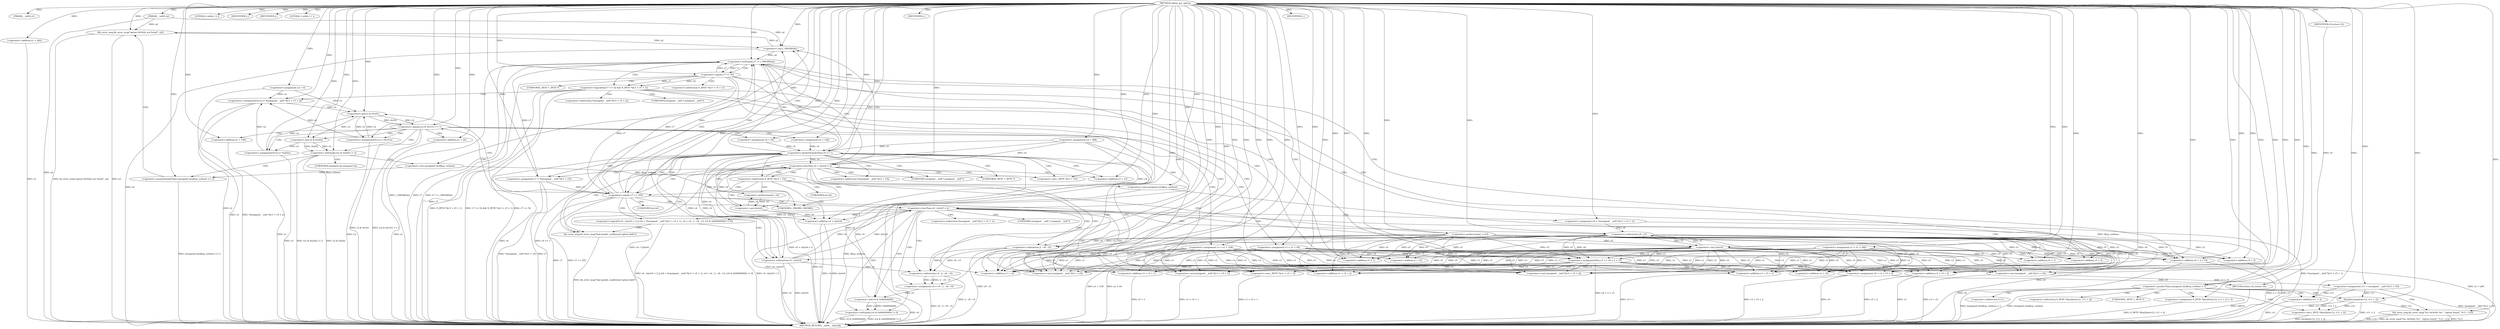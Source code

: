 digraph udhcp_get_option {  
"1000111" [label = "(METHOD,udhcp_get_option)" ]
"1000351" [label = "(METHOD_RETURN,__int64 __fastcall)" ]
"1000112" [label = "(PARAM,__int64 a1)" ]
"1000113" [label = "(PARAM,__int64 a2)" ]
"1000125" [label = "(<operator>.assignment,v2 = 0)" ]
"1000128" [label = "(<operator>.assignment,v3 = a1 + 240)" ]
"1000130" [label = "(<operator>.addition,a1 + 240)" ]
"1000133" [label = "(<operator>.assignment,v4 = 388)" ]
"1000137" [label = "(LITERAL,2,while ( 2 ))" ]
"1000139" [label = "(IDENTIFIER,L,)" ]
"1000140" [label = "(IDENTIFIER,L,)" ]
"1000142" [label = "(LITERAL,1,while ( 1 ))" ]
"1000144" [label = "(<operator>.assignment,v7 = *(unsigned __int8 *)(v3 + v5))" ]
"1000147" [label = "(<operator>.cast,(unsigned __int8 *)(v3 + v5))" ]
"1000149" [label = "(<operator>.addition,v3 + v5)" ]
"1000154" [label = "(<operator>.cast,(_BYTE *)(v3 + v5))" ]
"1000156" [label = "(<operator>.addition,v3 + v5)" ]
"1000160" [label = "(<operator>.preDecrement,--v6)" ]
"1000162" [label = "(<operator>.preIncrement,++v5)" ]
"1000165" [label = "(<operator>.lessThan,v4 + (int)v6 < 2)" ]
"1000166" [label = "(<operator>.addition,v4 + (int)v6)" ]
"1000168" [label = "(<operator>.cast,(int)v6)" ]
"1000174" [label = "(<operator>.equals,v7 == 255)" ]
"1000179" [label = "(<operator>.equals,(v2 & 0x101) == 1)" ]
"1000180" [label = "(<operator>.and,v2 & 0x101)" ]
"1000185" [label = "(<operators>.assignmentOr,v2 |= 0x101u)" ]
"1000188" [label = "(<operator>.assignment,v4 = 128)" ]
"1000191" [label = "(<operator>.assignment,v3 = a1 + 108)" ]
"1000193" [label = "(<operator>.addition,a1 + 108)" ]
"1000199" [label = "(<operator>.notEquals,(v2 & 0x202) != 2)" ]
"1000200" [label = "(<operator>.and,v2 & 0x202)" ]
"1000206" [label = "(<operator>.greaterEqualsThan,(unsigned int)dhcp_verbose >= 3)" ]
"1000207" [label = "(<operator>.cast,(unsigned int)dhcp_verbose)" ]
"1000211" [label = "(bb_error_msg,bb_error_msg(\"option 0x%02x not found\", a2))" ]
"1000214" [label = "(IDENTIFIER,L,)" ]
"1000215" [label = "(<operators>.assignmentOr,v2 |= 0x202u)" ]
"1000218" [label = "(<operator>.assignment,v4 = 64)" ]
"1000221" [label = "(<operator>.assignment,v3 = a1 + 44)" ]
"1000223" [label = "(<operator>.addition,a1 + 44)" ]
"1000228" [label = "(<operator>.logicalOr,v4 - (int)v5 < 2 || (v8 = *(unsigned __int8 *)(v3 + v5 + 1), v4 = v4 - 2 - v8 - v5, (v4 & 0x80000000) != 0))" ]
"1000229" [label = "(<operator>.lessThan,v4 - (int)v5 < 2)" ]
"1000230" [label = "(<operator>.subtraction,v4 - (int)v5)" ]
"1000232" [label = "(<operator>.cast,(int)v5)" ]
"1000237" [label = "(<operator>.assignment,v8 = *(unsigned __int8 *)(v3 + v5 + 1))" ]
"1000240" [label = "(<operator>.cast,(unsigned __int8 *)(v3 + v5 + 1))" ]
"1000242" [label = "(<operator>.addition,v3 + v5 + 1)" ]
"1000244" [label = "(<operator>.addition,v5 + 1)" ]
"1000248" [label = "(<operator>.assignment,v4 = v4 - 2 - v8 - v5)" ]
"1000250" [label = "(<operator>.subtraction,v4 - 2 - v8 - v5)" ]
"1000252" [label = "(<operator>.subtraction,2 - v8 - v5)" ]
"1000254" [label = "(<operator>.subtraction,v8 - v5)" ]
"1000257" [label = "(<operator>.notEquals,(v4 & 0x80000000) != 0)" ]
"1000258" [label = "(<operator>.and,v4 & 0x80000000)" ]
"1000264" [label = "(bb_error_msg,bb_error_msg(\"bad packet, malformed option field\"))" ]
"1000266" [label = "(IDENTIFIER,L,)" ]
"1000268" [label = "(<operator>.notEquals,v7 != (_DWORD)a2)" ]
"1000270" [label = "(<operator>.cast,(_DWORD)a2)" ]
"1000275" [label = "(<operator>.logicalAnd,v7 == 52 && *(_BYTE *)(v3 + v5 + 1))" ]
"1000276" [label = "(<operator>.equals,v7 == 52)" ]
"1000280" [label = "(<operator>.cast,(_BYTE *)(v3 + v5 + 1))" ]
"1000282" [label = "(<operator>.addition,v3 + v5 + 1)" ]
"1000284" [label = "(<operator>.addition,v5 + 1)" ]
"1000287" [label = "(<operators>.assignmentOr,v2 |= *(unsigned __int8 *)(v3 + v5 + 2))" ]
"1000290" [label = "(<operator>.cast,(unsigned __int8 *)(v3 + v5 + 2))" ]
"1000292" [label = "(<operator>.addition,v3 + v5 + 2)" ]
"1000294" [label = "(<operator>.addition,v5 + 2)" ]
"1000297" [label = "(<operator>.assignmentPlus,v3 += v8 + 2 + v5)" ]
"1000299" [label = "(<operator>.addition,v8 + 2 + v5)" ]
"1000301" [label = "(<operator>.addition,2 + v5)" ]
"1000306" [label = "(<operator>.greaterEqualsThan,v4 >= 1)" ]
"1000312" [label = "(<operator>.assignment,v11 = (unsigned __int8 *)(v3 + v5))" ]
"1000314" [label = "(<operator>.cast,(unsigned __int8 *)(v3 + v5))" ]
"1000316" [label = "(<operator>.addition,v3 + v5)" ]
"1000319" [label = "(<operator>.assignment,v9 = v3 + v5 + 2)" ]
"1000321" [label = "(<operator>.addition,v3 + v5 + 2)" ]
"1000323" [label = "(<operator>.addition,v5 + 2)" ]
"1000327" [label = "(<operator>.greaterThan,(unsigned int)dhcp_verbose > 1)" ]
"1000328" [label = "(<operator>.cast,(unsigned int)dhcp_verbose)" ]
"1000333" [label = "(<operator>.assignment,*(_BYTE *)bin2hex(v12, v11 + 2) = 0)" ]
"1000335" [label = "(<operator>.cast,(_BYTE *)bin2hex(v12, v11 + 2))" ]
"1000337" [label = "(bin2hex,bin2hex(v12, v11 + 2))" ]
"1000339" [label = "(<operator>.addition,v11 + 2)" ]
"1000343" [label = "(bb_error_msg,bb_error_msg(\"%s: 0x%02x %s\", \"option found\", *v11, v12))" ]
"1000349" [label = "(RETURN,return v9;,return v9;)" ]
"1000350" [label = "(IDENTIFIER,v9,return v9;)" ]
"1000146" [label = "(<operator>.indirection,*(unsigned __int8 *)(v3 + v5))" ]
"1000148" [label = "(UNKNOWN,unsigned __int8 *,unsigned __int8 *)" ]
"1000153" [label = "(<operator>.indirection,*(_BYTE *)(v3 + v5))" ]
"1000155" [label = "(UNKNOWN,_BYTE *,_BYTE *)" ]
"1000169" [label = "(UNKNOWN,int,int)" ]
"1000208" [label = "(UNKNOWN,unsigned int,unsigned int)" ]
"1000233" [label = "(UNKNOWN,int,int)" ]
"1000239" [label = "(<operator>.indirection,*(unsigned __int8 *)(v3 + v5 + 1))" ]
"1000241" [label = "(UNKNOWN,unsigned __int8 *,unsigned __int8 *)" ]
"1000271" [label = "(UNKNOWN,_DWORD,_DWORD)" ]
"1000279" [label = "(<operator>.indirection,*(_BYTE *)(v3 + v5 + 1))" ]
"1000281" [label = "(UNKNOWN,_BYTE *,_BYTE *)" ]
"1000289" [label = "(<operator>.indirection,*(unsigned __int8 *)(v3 + v5 + 2))" ]
"1000291" [label = "(UNKNOWN,unsigned __int8 *,unsigned __int8 *)" ]
"1000334" [label = "(<operator>.indirection,*(_BYTE *)bin2hex(v12, v11 + 2))" ]
"1000336" [label = "(UNKNOWN,_BYTE *,_BYTE *)" ]
"1000346" [label = "(<operator>.indirection,*v11)" ]
  "1000349" -> "1000351"  [ label = "DDG: <RET>"] 
  "1000299" -> "1000351"  [ label = "DDG: 2 + v5"] 
  "1000280" -> "1000351"  [ label = "DDG: v3 + v5 + 1"] 
  "1000343" -> "1000351"  [ label = "DDG: *v11"] 
  "1000228" -> "1000351"  [ label = "DDG: v4 - (int)v5 < 2 || (v8 = *(unsigned __int8 *)(v3 + v5 + 1), v4 = v4 - 2 - v8 - v5, (v4 & 0x80000000) != 0)"] 
  "1000287" -> "1000351"  [ label = "DDG: *(unsigned __int8 *)(v3 + v5 + 2)"] 
  "1000327" -> "1000351"  [ label = "DDG: (unsigned int)dhcp_verbose > 1"] 
  "1000166" -> "1000351"  [ label = "DDG: v4"] 
  "1000193" -> "1000351"  [ label = "DDG: a1"] 
  "1000199" -> "1000351"  [ label = "DDG: v2 & 0x202"] 
  "1000343" -> "1000351"  [ label = "DDG: v12"] 
  "1000113" -> "1000351"  [ label = "DDG: a2"] 
  "1000314" -> "1000351"  [ label = "DDG: v3 + v5"] 
  "1000306" -> "1000351"  [ label = "DDG: v4"] 
  "1000321" -> "1000351"  [ label = "DDG: v3"] 
  "1000199" -> "1000351"  [ label = "DDG: (v2 & 0x202) != 2"] 
  "1000221" -> "1000351"  [ label = "DDG: a1 + 44"] 
  "1000237" -> "1000351"  [ label = "DDG: *(unsigned __int8 *)(v3 + v5 + 1)"] 
  "1000165" -> "1000351"  [ label = "DDG: v4 + (int)v6"] 
  "1000242" -> "1000351"  [ label = "DDG: v5 + 1"] 
  "1000328" -> "1000351"  [ label = "DDG: dhcp_verbose"] 
  "1000258" -> "1000351"  [ label = "DDG: v4"] 
  "1000174" -> "1000351"  [ label = "DDG: v7 == 255"] 
  "1000319" -> "1000351"  [ label = "DDG: v3 + v5 + 2"] 
  "1000268" -> "1000351"  [ label = "DDG: v7"] 
  "1000335" -> "1000351"  [ label = "DDG: bin2hex(v12, v11 + 2)"] 
  "1000257" -> "1000351"  [ label = "DDG: v4 & 0x80000000"] 
  "1000211" -> "1000351"  [ label = "DDG: a2"] 
  "1000312" -> "1000351"  [ label = "DDG: v11"] 
  "1000333" -> "1000351"  [ label = "DDG: *(_BYTE *)bin2hex(v12, v11 + 2)"] 
  "1000229" -> "1000351"  [ label = "DDG: v4 - (int)v5"] 
  "1000211" -> "1000351"  [ label = "DDG: bb_error_msg(\"option 0x%02x not found\", a2)"] 
  "1000321" -> "1000351"  [ label = "DDG: v5 + 2"] 
  "1000228" -> "1000351"  [ label = "DDG: v4 - (int)v5 < 2"] 
  "1000133" -> "1000351"  [ label = "DDG: v4"] 
  "1000128" -> "1000351"  [ label = "DDG: a1 + 240"] 
  "1000270" -> "1000351"  [ label = "DDG: a2"] 
  "1000319" -> "1000351"  [ label = "DDG: v9"] 
  "1000268" -> "1000351"  [ label = "DDG: (_DWORD)a2"] 
  "1000248" -> "1000351"  [ label = "DDG: v4 - 2 - v8 - v5"] 
  "1000268" -> "1000351"  [ label = "DDG: v7 != (_DWORD)a2"] 
  "1000223" -> "1000351"  [ label = "DDG: a1"] 
  "1000179" -> "1000351"  [ label = "DDG: v2 & 0x101"] 
  "1000276" -> "1000351"  [ label = "DDG: v7"] 
  "1000287" -> "1000351"  [ label = "DDG: v2"] 
  "1000230" -> "1000351"  [ label = "DDG: (int)v5"] 
  "1000254" -> "1000351"  [ label = "DDG: v8"] 
  "1000191" -> "1000351"  [ label = "DDG: a1 + 108"] 
  "1000275" -> "1000351"  [ label = "DDG: *(_BYTE *)(v3 + v5 + 1)"] 
  "1000130" -> "1000351"  [ label = "DDG: a1"] 
  "1000312" -> "1000351"  [ label = "DDG: (unsigned __int8 *)(v3 + v5)"] 
  "1000275" -> "1000351"  [ label = "DDG: v7 == 52 && *(_BYTE *)(v3 + v5 + 1)"] 
  "1000343" -> "1000351"  [ label = "DDG: bb_error_msg(\"%s: 0x%02x %s\", \"option found\", *v11, v12)"] 
  "1000250" -> "1000351"  [ label = "DDG: 2 - v8 - v5"] 
  "1000168" -> "1000351"  [ label = "DDG: v6"] 
  "1000230" -> "1000351"  [ label = "DDG: v4"] 
  "1000257" -> "1000351"  [ label = "DDG: (v4 & 0x80000000) != 0"] 
  "1000125" -> "1000351"  [ label = "DDG: v2"] 
  "1000306" -> "1000351"  [ label = "DDG: v4 >= 1"] 
  "1000206" -> "1000351"  [ label = "DDG: (unsigned int)dhcp_verbose >= 3"] 
  "1000327" -> "1000351"  [ label = "DDG: (unsigned int)dhcp_verbose"] 
  "1000299" -> "1000351"  [ label = "DDG: v8"] 
  "1000240" -> "1000351"  [ label = "DDG: v3 + v5 + 1"] 
  "1000179" -> "1000351"  [ label = "DDG: (v2 & 0x101) == 1"] 
  "1000297" -> "1000351"  [ label = "DDG: v8 + 2 + v5"] 
  "1000337" -> "1000351"  [ label = "DDG: v11 + 2"] 
  "1000264" -> "1000351"  [ label = "DDG: bb_error_msg(\"bad packet, malformed option field\")"] 
  "1000144" -> "1000351"  [ label = "DDG: v7"] 
  "1000215" -> "1000351"  [ label = "DDG: v2"] 
  "1000282" -> "1000351"  [ label = "DDG: v5 + 1"] 
  "1000339" -> "1000351"  [ label = "DDG: v11"] 
  "1000252" -> "1000351"  [ label = "DDG: v8 - v5"] 
  "1000174" -> "1000351"  [ label = "DDG: v7"] 
  "1000275" -> "1000351"  [ label = "DDG: v7 == 52"] 
  "1000144" -> "1000351"  [ label = "DDG: *(unsigned __int8 *)(v3 + v5)"] 
  "1000323" -> "1000351"  [ label = "DDG: v5"] 
  "1000166" -> "1000351"  [ label = "DDG: (int)v6"] 
  "1000165" -> "1000351"  [ label = "DDG: v4 + (int)v6 < 2"] 
  "1000185" -> "1000351"  [ label = "DDG: v2"] 
  "1000111" -> "1000112"  [ label = "DDG: "] 
  "1000111" -> "1000113"  [ label = "DDG: "] 
  "1000111" -> "1000125"  [ label = "DDG: "] 
  "1000111" -> "1000128"  [ label = "DDG: "] 
  "1000111" -> "1000130"  [ label = "DDG: "] 
  "1000111" -> "1000133"  [ label = "DDG: "] 
  "1000111" -> "1000137"  [ label = "DDG: "] 
  "1000111" -> "1000139"  [ label = "DDG: "] 
  "1000111" -> "1000140"  [ label = "DDG: "] 
  "1000111" -> "1000142"  [ label = "DDG: "] 
  "1000111" -> "1000144"  [ label = "DDG: "] 
  "1000297" -> "1000147"  [ label = "DDG: v3"] 
  "1000221" -> "1000147"  [ label = "DDG: v3"] 
  "1000191" -> "1000147"  [ label = "DDG: v3"] 
  "1000128" -> "1000147"  [ label = "DDG: v3"] 
  "1000111" -> "1000147"  [ label = "DDG: "] 
  "1000162" -> "1000147"  [ label = "DDG: v5"] 
  "1000232" -> "1000147"  [ label = "DDG: v5"] 
  "1000254" -> "1000147"  [ label = "DDG: v5"] 
  "1000297" -> "1000149"  [ label = "DDG: v3"] 
  "1000221" -> "1000149"  [ label = "DDG: v3"] 
  "1000191" -> "1000149"  [ label = "DDG: v3"] 
  "1000128" -> "1000149"  [ label = "DDG: v3"] 
  "1000111" -> "1000149"  [ label = "DDG: "] 
  "1000162" -> "1000149"  [ label = "DDG: v5"] 
  "1000232" -> "1000149"  [ label = "DDG: v5"] 
  "1000254" -> "1000149"  [ label = "DDG: v5"] 
  "1000111" -> "1000154"  [ label = "DDG: "] 
  "1000111" -> "1000156"  [ label = "DDG: "] 
  "1000168" -> "1000160"  [ label = "DDG: v6"] 
  "1000111" -> "1000160"  [ label = "DDG: "] 
  "1000111" -> "1000162"  [ label = "DDG: "] 
  "1000306" -> "1000165"  [ label = "DDG: v4"] 
  "1000133" -> "1000165"  [ label = "DDG: v4"] 
  "1000111" -> "1000165"  [ label = "DDG: "] 
  "1000168" -> "1000165"  [ label = "DDG: v6"] 
  "1000306" -> "1000166"  [ label = "DDG: v4"] 
  "1000133" -> "1000166"  [ label = "DDG: v4"] 
  "1000111" -> "1000166"  [ label = "DDG: "] 
  "1000168" -> "1000166"  [ label = "DDG: v6"] 
  "1000160" -> "1000168"  [ label = "DDG: v6"] 
  "1000111" -> "1000168"  [ label = "DDG: "] 
  "1000276" -> "1000174"  [ label = "DDG: v7"] 
  "1000144" -> "1000174"  [ label = "DDG: v7"] 
  "1000111" -> "1000174"  [ label = "DDG: "] 
  "1000180" -> "1000179"  [ label = "DDG: v2"] 
  "1000180" -> "1000179"  [ label = "DDG: 0x101"] 
  "1000287" -> "1000180"  [ label = "DDG: v2"] 
  "1000125" -> "1000180"  [ label = "DDG: v2"] 
  "1000215" -> "1000180"  [ label = "DDG: v2"] 
  "1000185" -> "1000180"  [ label = "DDG: v2"] 
  "1000111" -> "1000180"  [ label = "DDG: "] 
  "1000111" -> "1000179"  [ label = "DDG: "] 
  "1000111" -> "1000185"  [ label = "DDG: "] 
  "1000180" -> "1000185"  [ label = "DDG: v2"] 
  "1000111" -> "1000188"  [ label = "DDG: "] 
  "1000111" -> "1000191"  [ label = "DDG: "] 
  "1000111" -> "1000193"  [ label = "DDG: "] 
  "1000200" -> "1000199"  [ label = "DDG: v2"] 
  "1000200" -> "1000199"  [ label = "DDG: 0x202"] 
  "1000180" -> "1000200"  [ label = "DDG: v2"] 
  "1000111" -> "1000200"  [ label = "DDG: "] 
  "1000111" -> "1000199"  [ label = "DDG: "] 
  "1000207" -> "1000206"  [ label = "DDG: dhcp_verbose"] 
  "1000111" -> "1000207"  [ label = "DDG: "] 
  "1000111" -> "1000206"  [ label = "DDG: "] 
  "1000111" -> "1000211"  [ label = "DDG: "] 
  "1000270" -> "1000211"  [ label = "DDG: a2"] 
  "1000113" -> "1000211"  [ label = "DDG: a2"] 
  "1000111" -> "1000214"  [ label = "DDG: "] 
  "1000111" -> "1000215"  [ label = "DDG: "] 
  "1000200" -> "1000215"  [ label = "DDG: v2"] 
  "1000111" -> "1000218"  [ label = "DDG: "] 
  "1000111" -> "1000221"  [ label = "DDG: "] 
  "1000111" -> "1000223"  [ label = "DDG: "] 
  "1000229" -> "1000228"  [ label = "DDG: v4 - (int)v5"] 
  "1000229" -> "1000228"  [ label = "DDG: 2"] 
  "1000230" -> "1000229"  [ label = "DDG: v4"] 
  "1000230" -> "1000229"  [ label = "DDG: (int)v5"] 
  "1000306" -> "1000230"  [ label = "DDG: v4"] 
  "1000133" -> "1000230"  [ label = "DDG: v4"] 
  "1000111" -> "1000230"  [ label = "DDG: "] 
  "1000232" -> "1000230"  [ label = "DDG: v5"] 
  "1000162" -> "1000232"  [ label = "DDG: v5"] 
  "1000111" -> "1000232"  [ label = "DDG: "] 
  "1000254" -> "1000232"  [ label = "DDG: v5"] 
  "1000111" -> "1000229"  [ label = "DDG: "] 
  "1000111" -> "1000237"  [ label = "DDG: "] 
  "1000297" -> "1000240"  [ label = "DDG: v3"] 
  "1000221" -> "1000240"  [ label = "DDG: v3"] 
  "1000191" -> "1000240"  [ label = "DDG: v3"] 
  "1000128" -> "1000240"  [ label = "DDG: v3"] 
  "1000111" -> "1000240"  [ label = "DDG: "] 
  "1000232" -> "1000240"  [ label = "DDG: v5"] 
  "1000297" -> "1000242"  [ label = "DDG: v3"] 
  "1000221" -> "1000242"  [ label = "DDG: v3"] 
  "1000191" -> "1000242"  [ label = "DDG: v3"] 
  "1000128" -> "1000242"  [ label = "DDG: v3"] 
  "1000111" -> "1000242"  [ label = "DDG: "] 
  "1000232" -> "1000242"  [ label = "DDG: v5"] 
  "1000232" -> "1000244"  [ label = "DDG: v5"] 
  "1000111" -> "1000244"  [ label = "DDG: "] 
  "1000250" -> "1000248"  [ label = "DDG: v4"] 
  "1000250" -> "1000248"  [ label = "DDG: 2 - v8 - v5"] 
  "1000111" -> "1000248"  [ label = "DDG: "] 
  "1000230" -> "1000250"  [ label = "DDG: v4"] 
  "1000111" -> "1000250"  [ label = "DDG: "] 
  "1000252" -> "1000250"  [ label = "DDG: 2"] 
  "1000252" -> "1000250"  [ label = "DDG: v8 - v5"] 
  "1000111" -> "1000252"  [ label = "DDG: "] 
  "1000254" -> "1000252"  [ label = "DDG: v8"] 
  "1000254" -> "1000252"  [ label = "DDG: v5"] 
  "1000237" -> "1000254"  [ label = "DDG: v8"] 
  "1000111" -> "1000254"  [ label = "DDG: "] 
  "1000232" -> "1000254"  [ label = "DDG: v5"] 
  "1000258" -> "1000257"  [ label = "DDG: v4"] 
  "1000258" -> "1000257"  [ label = "DDG: 0x80000000"] 
  "1000248" -> "1000258"  [ label = "DDG: v4"] 
  "1000111" -> "1000258"  [ label = "DDG: "] 
  "1000111" -> "1000257"  [ label = "DDG: "] 
  "1000111" -> "1000264"  [ label = "DDG: "] 
  "1000111" -> "1000266"  [ label = "DDG: "] 
  "1000276" -> "1000268"  [ label = "DDG: v7"] 
  "1000144" -> "1000268"  [ label = "DDG: v7"] 
  "1000174" -> "1000268"  [ label = "DDG: v7"] 
  "1000111" -> "1000268"  [ label = "DDG: "] 
  "1000270" -> "1000268"  [ label = "DDG: a2"] 
  "1000211" -> "1000270"  [ label = "DDG: a2"] 
  "1000113" -> "1000270"  [ label = "DDG: a2"] 
  "1000111" -> "1000270"  [ label = "DDG: "] 
  "1000276" -> "1000275"  [ label = "DDG: v7"] 
  "1000276" -> "1000275"  [ label = "DDG: 52"] 
  "1000268" -> "1000276"  [ label = "DDG: v7"] 
  "1000111" -> "1000276"  [ label = "DDG: "] 
  "1000297" -> "1000280"  [ label = "DDG: v3"] 
  "1000221" -> "1000280"  [ label = "DDG: v3"] 
  "1000191" -> "1000280"  [ label = "DDG: v3"] 
  "1000128" -> "1000280"  [ label = "DDG: v3"] 
  "1000111" -> "1000280"  [ label = "DDG: "] 
  "1000162" -> "1000280"  [ label = "DDG: v5"] 
  "1000232" -> "1000280"  [ label = "DDG: v5"] 
  "1000254" -> "1000280"  [ label = "DDG: v5"] 
  "1000297" -> "1000282"  [ label = "DDG: v3"] 
  "1000221" -> "1000282"  [ label = "DDG: v3"] 
  "1000191" -> "1000282"  [ label = "DDG: v3"] 
  "1000128" -> "1000282"  [ label = "DDG: v3"] 
  "1000111" -> "1000282"  [ label = "DDG: "] 
  "1000162" -> "1000282"  [ label = "DDG: v5"] 
  "1000232" -> "1000282"  [ label = "DDG: v5"] 
  "1000254" -> "1000282"  [ label = "DDG: v5"] 
  "1000162" -> "1000284"  [ label = "DDG: v5"] 
  "1000232" -> "1000284"  [ label = "DDG: v5"] 
  "1000254" -> "1000284"  [ label = "DDG: v5"] 
  "1000111" -> "1000284"  [ label = "DDG: "] 
  "1000125" -> "1000287"  [ label = "DDG: v2"] 
  "1000215" -> "1000287"  [ label = "DDG: v2"] 
  "1000185" -> "1000287"  [ label = "DDG: v2"] 
  "1000111" -> "1000287"  [ label = "DDG: "] 
  "1000221" -> "1000290"  [ label = "DDG: v3"] 
  "1000191" -> "1000290"  [ label = "DDG: v3"] 
  "1000128" -> "1000290"  [ label = "DDG: v3"] 
  "1000297" -> "1000290"  [ label = "DDG: v3"] 
  "1000111" -> "1000290"  [ label = "DDG: "] 
  "1000162" -> "1000290"  [ label = "DDG: v5"] 
  "1000232" -> "1000290"  [ label = "DDG: v5"] 
  "1000254" -> "1000290"  [ label = "DDG: v5"] 
  "1000221" -> "1000292"  [ label = "DDG: v3"] 
  "1000191" -> "1000292"  [ label = "DDG: v3"] 
  "1000128" -> "1000292"  [ label = "DDG: v3"] 
  "1000297" -> "1000292"  [ label = "DDG: v3"] 
  "1000111" -> "1000292"  [ label = "DDG: "] 
  "1000162" -> "1000292"  [ label = "DDG: v5"] 
  "1000232" -> "1000292"  [ label = "DDG: v5"] 
  "1000254" -> "1000292"  [ label = "DDG: v5"] 
  "1000162" -> "1000294"  [ label = "DDG: v5"] 
  "1000232" -> "1000294"  [ label = "DDG: v5"] 
  "1000254" -> "1000294"  [ label = "DDG: v5"] 
  "1000111" -> "1000294"  [ label = "DDG: "] 
  "1000254" -> "1000297"  [ label = "DDG: v8"] 
  "1000111" -> "1000297"  [ label = "DDG: "] 
  "1000162" -> "1000297"  [ label = "DDG: v5"] 
  "1000232" -> "1000297"  [ label = "DDG: v5"] 
  "1000254" -> "1000297"  [ label = "DDG: v5"] 
  "1000221" -> "1000297"  [ label = "DDG: v3"] 
  "1000191" -> "1000297"  [ label = "DDG: v3"] 
  "1000128" -> "1000297"  [ label = "DDG: v3"] 
  "1000254" -> "1000299"  [ label = "DDG: v8"] 
  "1000111" -> "1000299"  [ label = "DDG: "] 
  "1000162" -> "1000299"  [ label = "DDG: v5"] 
  "1000232" -> "1000299"  [ label = "DDG: v5"] 
  "1000254" -> "1000299"  [ label = "DDG: v5"] 
  "1000111" -> "1000301"  [ label = "DDG: "] 
  "1000162" -> "1000301"  [ label = "DDG: v5"] 
  "1000232" -> "1000301"  [ label = "DDG: v5"] 
  "1000254" -> "1000301"  [ label = "DDG: v5"] 
  "1000230" -> "1000306"  [ label = "DDG: v4"] 
  "1000218" -> "1000306"  [ label = "DDG: v4"] 
  "1000188" -> "1000306"  [ label = "DDG: v4"] 
  "1000258" -> "1000306"  [ label = "DDG: v4"] 
  "1000111" -> "1000306"  [ label = "DDG: "] 
  "1000133" -> "1000306"  [ label = "DDG: v4"] 
  "1000314" -> "1000312"  [ label = "DDG: v3 + v5"] 
  "1000111" -> "1000312"  [ label = "DDG: "] 
  "1000297" -> "1000314"  [ label = "DDG: v3"] 
  "1000221" -> "1000314"  [ label = "DDG: v3"] 
  "1000191" -> "1000314"  [ label = "DDG: v3"] 
  "1000128" -> "1000314"  [ label = "DDG: v3"] 
  "1000111" -> "1000314"  [ label = "DDG: "] 
  "1000162" -> "1000314"  [ label = "DDG: v5"] 
  "1000232" -> "1000314"  [ label = "DDG: v5"] 
  "1000254" -> "1000314"  [ label = "DDG: v5"] 
  "1000297" -> "1000316"  [ label = "DDG: v3"] 
  "1000221" -> "1000316"  [ label = "DDG: v3"] 
  "1000191" -> "1000316"  [ label = "DDG: v3"] 
  "1000128" -> "1000316"  [ label = "DDG: v3"] 
  "1000111" -> "1000316"  [ label = "DDG: "] 
  "1000162" -> "1000316"  [ label = "DDG: v5"] 
  "1000232" -> "1000316"  [ label = "DDG: v5"] 
  "1000254" -> "1000316"  [ label = "DDG: v5"] 
  "1000111" -> "1000319"  [ label = "DDG: "] 
  "1000297" -> "1000319"  [ label = "DDG: v3"] 
  "1000221" -> "1000319"  [ label = "DDG: v3"] 
  "1000191" -> "1000319"  [ label = "DDG: v3"] 
  "1000128" -> "1000319"  [ label = "DDG: v3"] 
  "1000162" -> "1000319"  [ label = "DDG: v5"] 
  "1000232" -> "1000319"  [ label = "DDG: v5"] 
  "1000254" -> "1000319"  [ label = "DDG: v5"] 
  "1000111" -> "1000321"  [ label = "DDG: "] 
  "1000297" -> "1000321"  [ label = "DDG: v3"] 
  "1000221" -> "1000321"  [ label = "DDG: v3"] 
  "1000191" -> "1000321"  [ label = "DDG: v3"] 
  "1000128" -> "1000321"  [ label = "DDG: v3"] 
  "1000162" -> "1000321"  [ label = "DDG: v5"] 
  "1000232" -> "1000321"  [ label = "DDG: v5"] 
  "1000254" -> "1000321"  [ label = "DDG: v5"] 
  "1000111" -> "1000323"  [ label = "DDG: "] 
  "1000162" -> "1000323"  [ label = "DDG: v5"] 
  "1000232" -> "1000323"  [ label = "DDG: v5"] 
  "1000254" -> "1000323"  [ label = "DDG: v5"] 
  "1000328" -> "1000327"  [ label = "DDG: dhcp_verbose"] 
  "1000207" -> "1000328"  [ label = "DDG: dhcp_verbose"] 
  "1000111" -> "1000328"  [ label = "DDG: "] 
  "1000111" -> "1000327"  [ label = "DDG: "] 
  "1000111" -> "1000333"  [ label = "DDG: "] 
  "1000337" -> "1000335"  [ label = "DDG: v12"] 
  "1000337" -> "1000335"  [ label = "DDG: v11 + 2"] 
  "1000111" -> "1000337"  [ label = "DDG: "] 
  "1000312" -> "1000337"  [ label = "DDG: v11"] 
  "1000312" -> "1000339"  [ label = "DDG: v11"] 
  "1000111" -> "1000339"  [ label = "DDG: "] 
  "1000111" -> "1000343"  [ label = "DDG: "] 
  "1000337" -> "1000343"  [ label = "DDG: v12"] 
  "1000350" -> "1000349"  [ label = "DDG: v9"] 
  "1000319" -> "1000349"  [ label = "DDG: v9"] 
  "1000111" -> "1000350"  [ label = "DDG: "] 
  "1000153" -> "1000169"  [ label = "CDG: "] 
  "1000153" -> "1000168"  [ label = "CDG: "] 
  "1000153" -> "1000166"  [ label = "CDG: "] 
  "1000153" -> "1000165"  [ label = "CDG: "] 
  "1000153" -> "1000162"  [ label = "CDG: "] 
  "1000153" -> "1000160"  [ label = "CDG: "] 
  "1000153" -> "1000174"  [ label = "CDG: "] 
  "1000165" -> "1000271"  [ label = "CDG: "] 
  "1000165" -> "1000270"  [ label = "CDG: "] 
  "1000165" -> "1000268"  [ label = "CDG: "] 
  "1000165" -> "1000264"  [ label = "CDG: "] 
  "1000165" -> "1000174"  [ label = "CDG: "] 
  "1000165" -> "1000144"  [ label = "CDG: "] 
  "1000165" -> "1000156"  [ label = "CDG: "] 
  "1000165" -> "1000155"  [ label = "CDG: "] 
  "1000165" -> "1000154"  [ label = "CDG: "] 
  "1000165" -> "1000153"  [ label = "CDG: "] 
  "1000165" -> "1000149"  [ label = "CDG: "] 
  "1000165" -> "1000148"  [ label = "CDG: "] 
  "1000165" -> "1000147"  [ label = "CDG: "] 
  "1000165" -> "1000146"  [ label = "CDG: "] 
  "1000174" -> "1000180"  [ label = "CDG: "] 
  "1000174" -> "1000179"  [ label = "CDG: "] 
  "1000174" -> "1000233"  [ label = "CDG: "] 
  "1000174" -> "1000232"  [ label = "CDG: "] 
  "1000174" -> "1000230"  [ label = "CDG: "] 
  "1000174" -> "1000229"  [ label = "CDG: "] 
  "1000174" -> "1000228"  [ label = "CDG: "] 
  "1000174" -> "1000271"  [ label = "CDG: "] 
  "1000174" -> "1000270"  [ label = "CDG: "] 
  "1000174" -> "1000268"  [ label = "CDG: "] 
  "1000174" -> "1000306"  [ label = "CDG: "] 
  "1000179" -> "1000191"  [ label = "CDG: "] 
  "1000179" -> "1000188"  [ label = "CDG: "] 
  "1000179" -> "1000185"  [ label = "CDG: "] 
  "1000179" -> "1000200"  [ label = "CDG: "] 
  "1000179" -> "1000199"  [ label = "CDG: "] 
  "1000179" -> "1000193"  [ label = "CDG: "] 
  "1000179" -> "1000223"  [ label = "CDG: "] 
  "1000179" -> "1000221"  [ label = "CDG: "] 
  "1000179" -> "1000218"  [ label = "CDG: "] 
  "1000179" -> "1000215"  [ label = "CDG: "] 
  "1000199" -> "1000208"  [ label = "CDG: "] 
  "1000199" -> "1000207"  [ label = "CDG: "] 
  "1000199" -> "1000206"  [ label = "CDG: "] 
  "1000206" -> "1000211"  [ label = "CDG: "] 
  "1000228" -> "1000264"  [ label = "CDG: "] 
  "1000229" -> "1000240"  [ label = "CDG: "] 
  "1000229" -> "1000239"  [ label = "CDG: "] 
  "1000229" -> "1000237"  [ label = "CDG: "] 
  "1000229" -> "1000254"  [ label = "CDG: "] 
  "1000229" -> "1000252"  [ label = "CDG: "] 
  "1000229" -> "1000250"  [ label = "CDG: "] 
  "1000229" -> "1000248"  [ label = "CDG: "] 
  "1000229" -> "1000244"  [ label = "CDG: "] 
  "1000229" -> "1000242"  [ label = "CDG: "] 
  "1000229" -> "1000241"  [ label = "CDG: "] 
  "1000229" -> "1000258"  [ label = "CDG: "] 
  "1000229" -> "1000257"  [ label = "CDG: "] 
  "1000268" -> "1000276"  [ label = "CDG: "] 
  "1000268" -> "1000275"  [ label = "CDG: "] 
  "1000268" -> "1000301"  [ label = "CDG: "] 
  "1000268" -> "1000299"  [ label = "CDG: "] 
  "1000268" -> "1000297"  [ label = "CDG: "] 
  "1000268" -> "1000306"  [ label = "CDG: "] 
  "1000275" -> "1000287"  [ label = "CDG: "] 
  "1000275" -> "1000294"  [ label = "CDG: "] 
  "1000275" -> "1000292"  [ label = "CDG: "] 
  "1000275" -> "1000291"  [ label = "CDG: "] 
  "1000275" -> "1000290"  [ label = "CDG: "] 
  "1000275" -> "1000289"  [ label = "CDG: "] 
  "1000276" -> "1000284"  [ label = "CDG: "] 
  "1000276" -> "1000282"  [ label = "CDG: "] 
  "1000276" -> "1000281"  [ label = "CDG: "] 
  "1000276" -> "1000280"  [ label = "CDG: "] 
  "1000276" -> "1000279"  [ label = "CDG: "] 
  "1000306" -> "1000271"  [ label = "CDG: "] 
  "1000306" -> "1000270"  [ label = "CDG: "] 
  "1000306" -> "1000268"  [ label = "CDG: "] 
  "1000306" -> "1000264"  [ label = "CDG: "] 
  "1000306" -> "1000174"  [ label = "CDG: "] 
  "1000306" -> "1000144"  [ label = "CDG: "] 
  "1000306" -> "1000156"  [ label = "CDG: "] 
  "1000306" -> "1000155"  [ label = "CDG: "] 
  "1000306" -> "1000154"  [ label = "CDG: "] 
  "1000306" -> "1000153"  [ label = "CDG: "] 
  "1000306" -> "1000149"  [ label = "CDG: "] 
  "1000306" -> "1000148"  [ label = "CDG: "] 
  "1000306" -> "1000147"  [ label = "CDG: "] 
  "1000306" -> "1000146"  [ label = "CDG: "] 
  "1000327" -> "1000336"  [ label = "CDG: "] 
  "1000327" -> "1000335"  [ label = "CDG: "] 
  "1000327" -> "1000334"  [ label = "CDG: "] 
  "1000327" -> "1000333"  [ label = "CDG: "] 
  "1000327" -> "1000346"  [ label = "CDG: "] 
  "1000327" -> "1000343"  [ label = "CDG: "] 
  "1000327" -> "1000339"  [ label = "CDG: "] 
  "1000327" -> "1000337"  [ label = "CDG: "] 
}

